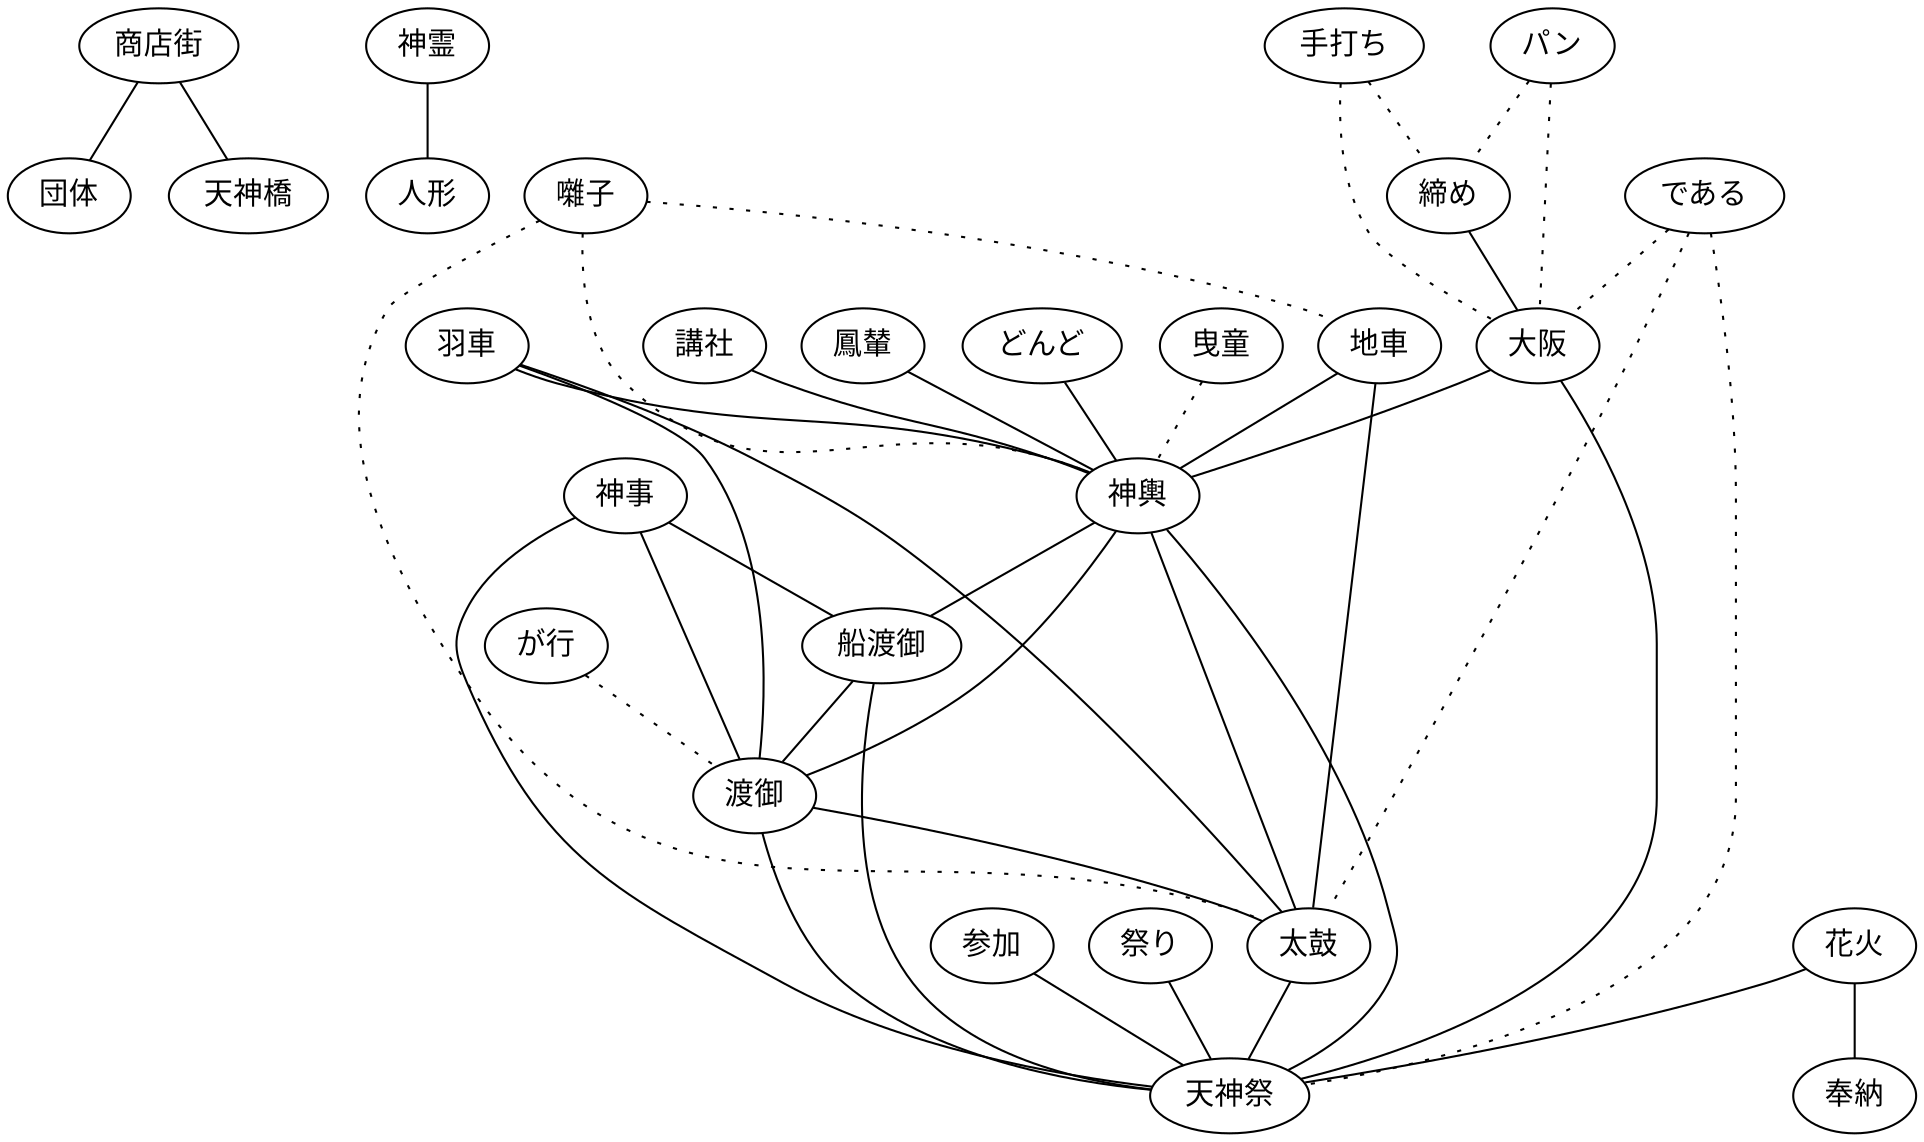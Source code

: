 graph base {
商店街--団体
神霊--人形
神事--船渡御
花火--奉納
羽車--太鼓
地車--神輿
参加--天神祭
神輿--船渡御
太鼓--天神祭
祭り--天神祭
大阪--神輿
講社--神輿
鳳輦--神輿
羽車--渡御
どんど--神輿
地車--太鼓
船渡御--天神祭
神事--天神祭
花火--天神祭
商店街--天神橋
渡御--太鼓
神事--渡御
羽車--神輿
神輿--天神祭
神輿--太鼓
渡御--天神祭
神輿--渡御
締め--大阪
船渡御--渡御
大阪--天神祭
囃子--神輿[style="dotted"]
が行--渡御[style="dotted"]
である--天神祭[style="dotted"]
曳童--神輿[style="dotted"]
である--太鼓[style="dotted"]
囃子--太鼓[style="dotted"]
である--大阪[style="dotted"]
囃子--地車[style="dotted"]
パン--大阪[style="dotted"]
パン--締め[style="dotted"]
手打ち--大阪[style="dotted"]
手打ち--締め[style="dotted"]
}